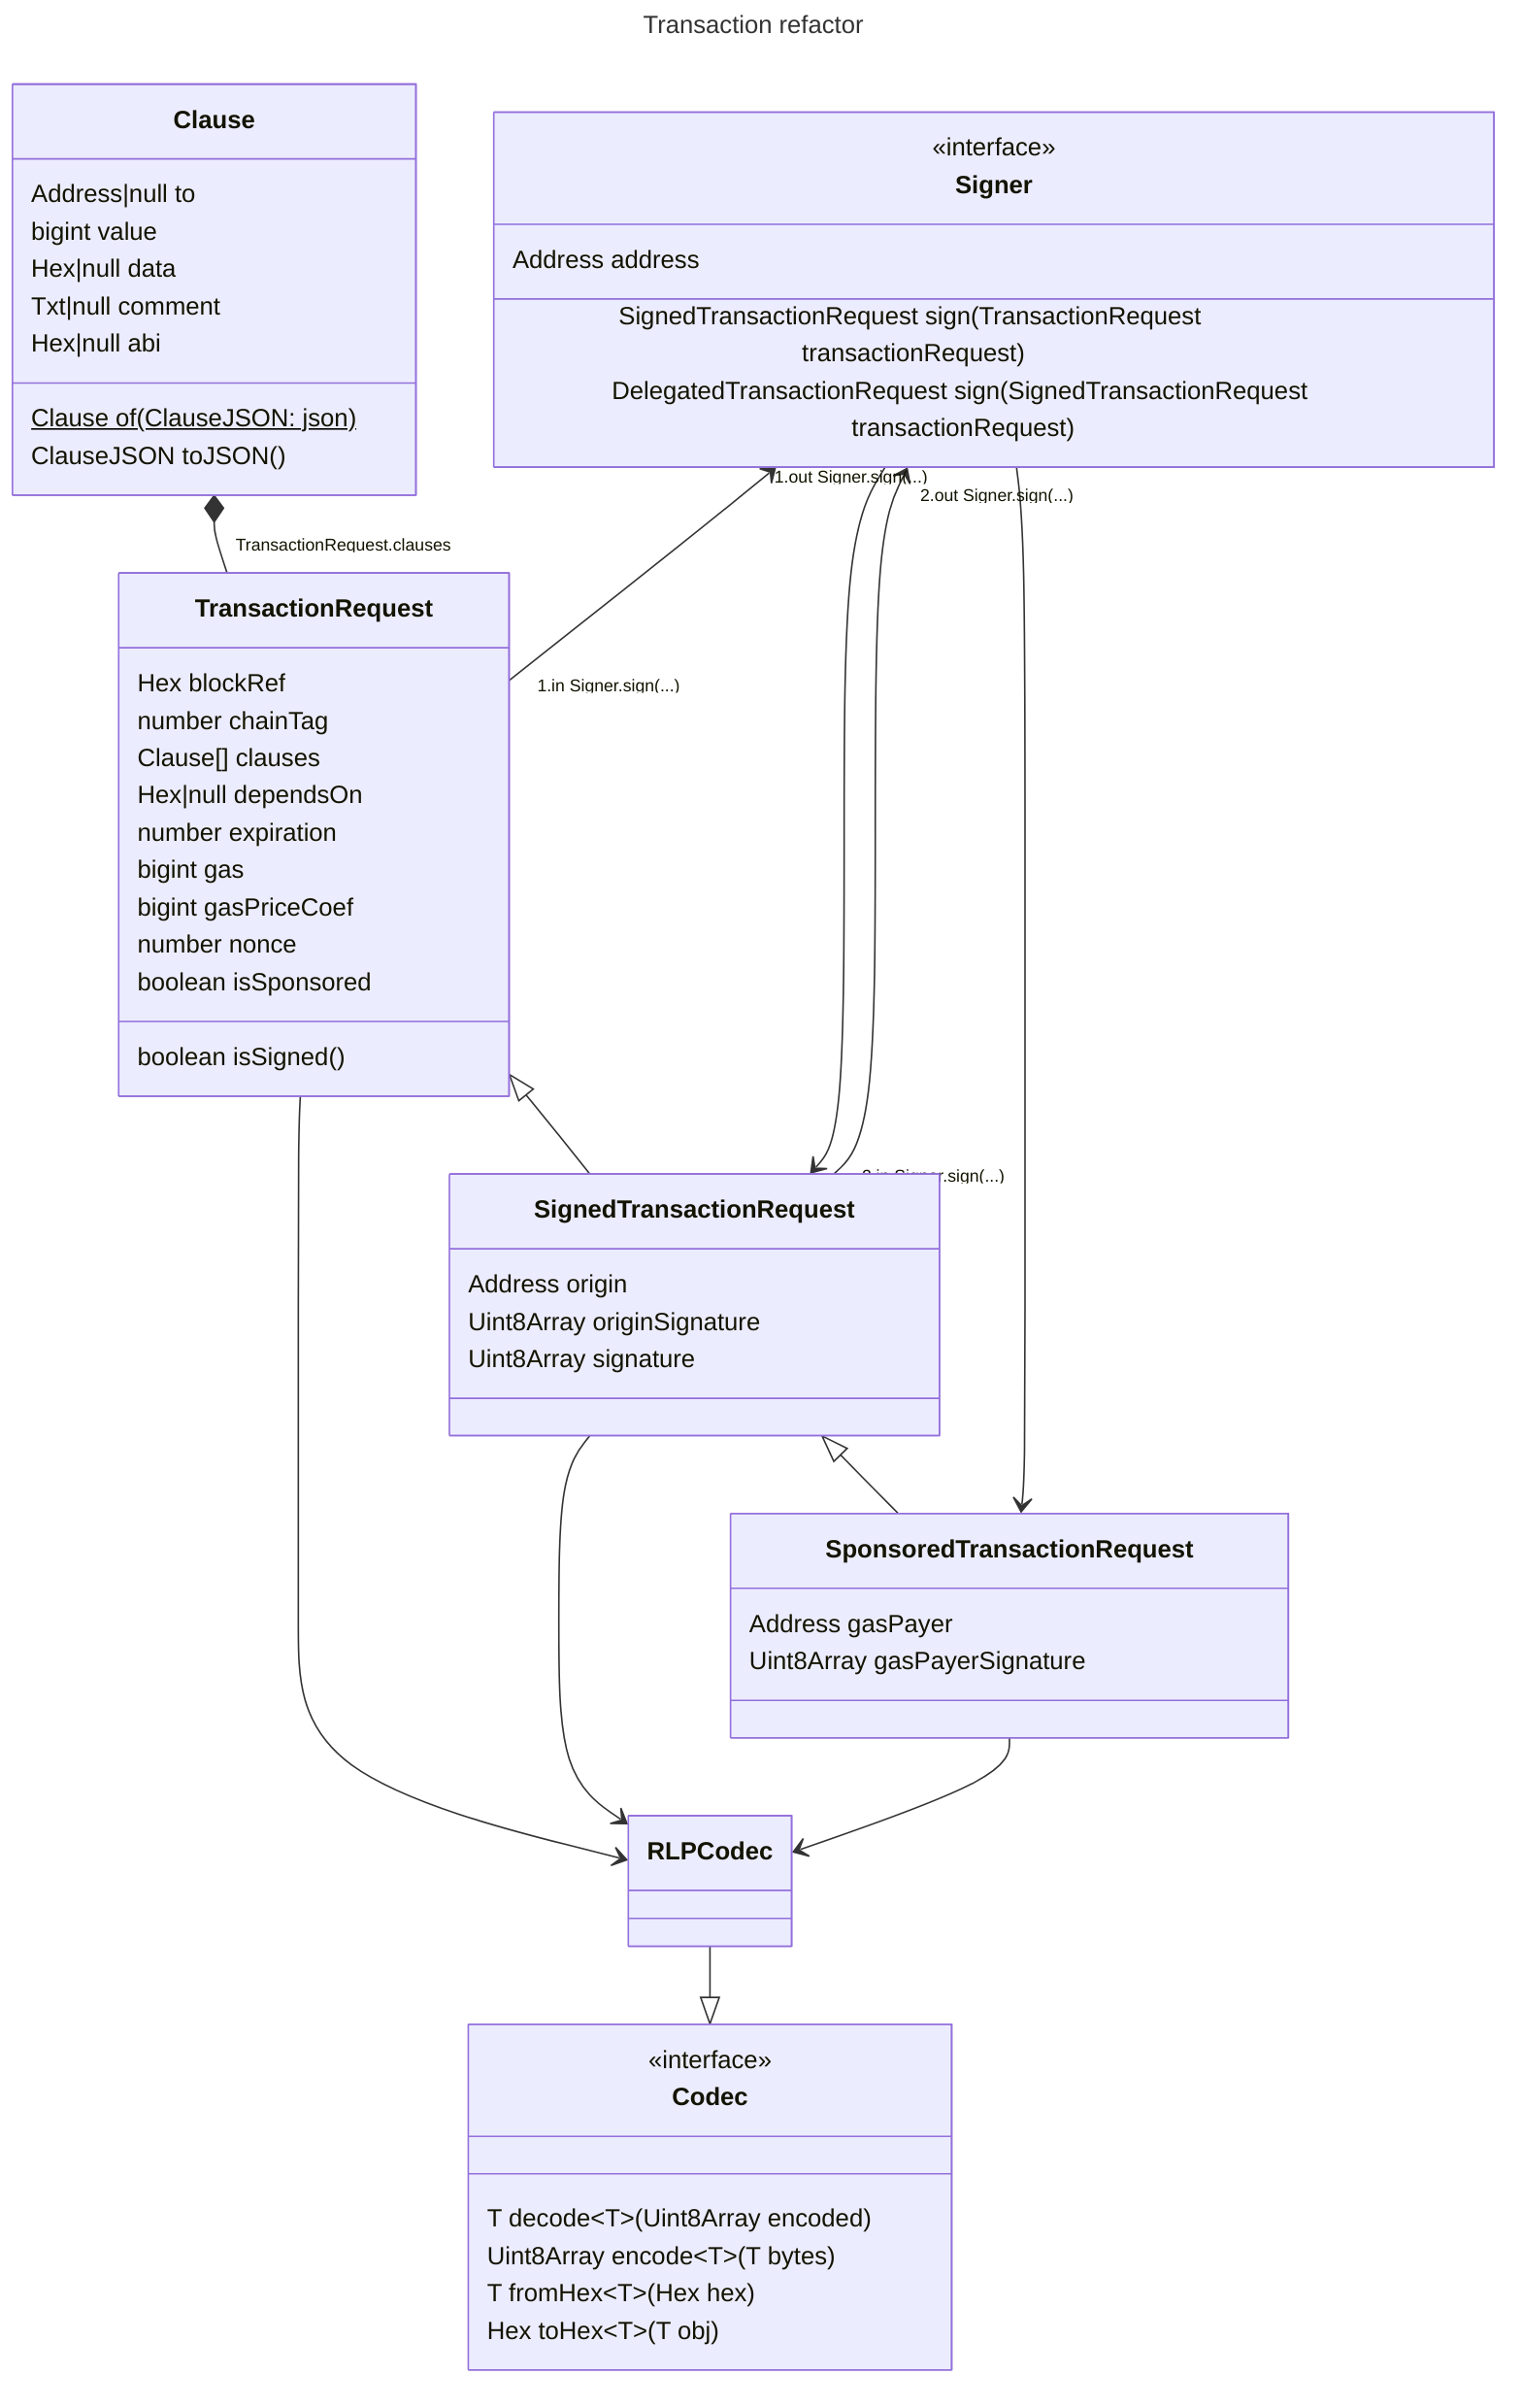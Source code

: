 ---
title: Transaction refactor
---
classDiagram
    class Clause {
        Address|null to
        bigint value
        Hex|null data
        Txt|null comment
        Hex|null abi
        Clause of(ClauseJSON: json)$
        ClauseJSON toJSON()
    }
    class Codec {
        <<interface>>
        T decode~T~(Uint8Array encoded)
        Uint8Array encode~T~(T bytes)
        T fromHex~T~(Hex hex)
        Hex toHex~T~(T obj)
    }
    class RLPCodec {
    }
    class Signer {
        <<interface>>
        Address address
        SignedTransactionRequest sign(TransactionRequest transactionRequest)
        DelegatedTransactionRequest sign(SignedTransactionRequest transactionRequest)
    }
    class SignedTransactionRequest {
        Address origin
        Uint8Array originSignature
        Uint8Array signature
    }
    class SponsoredTransactionRequest {
        Address gasPayer
        Uint8Array gasPayerSignature
    }
    class TransactionRequest {
        Hex blockRef
        number chainTag
        Clause[] clauses
        Hex|null dependsOn
        number expiration
        bigint gas
        bigint gasPriceCoef
        number nonce
        boolean isSponsored
        boolean isSigned()
    }
    RLPCodec --|> Codec
    Clause *-- "TransactionRequest.clauses" TransactionRequest
    TransactionRequest <|-- SignedTransactionRequest
    SignedTransactionRequest <|-- SponsoredTransactionRequest
    Signer <-- "1.in Signer.sign(...) " TransactionRequest
    Signer "1.out Signer.sign(...)" --> SignedTransactionRequest
    Signer <-- "2.in Signer.sign(...)" SignedTransactionRequest
    Signer "2.out Signer.sign(...)" --> SponsoredTransactionRequest
    TransactionRequest --> RLPCodec
    SignedTransactionRequest --> RLPCodec
    SponsoredTransactionRequest --> RLPCodec